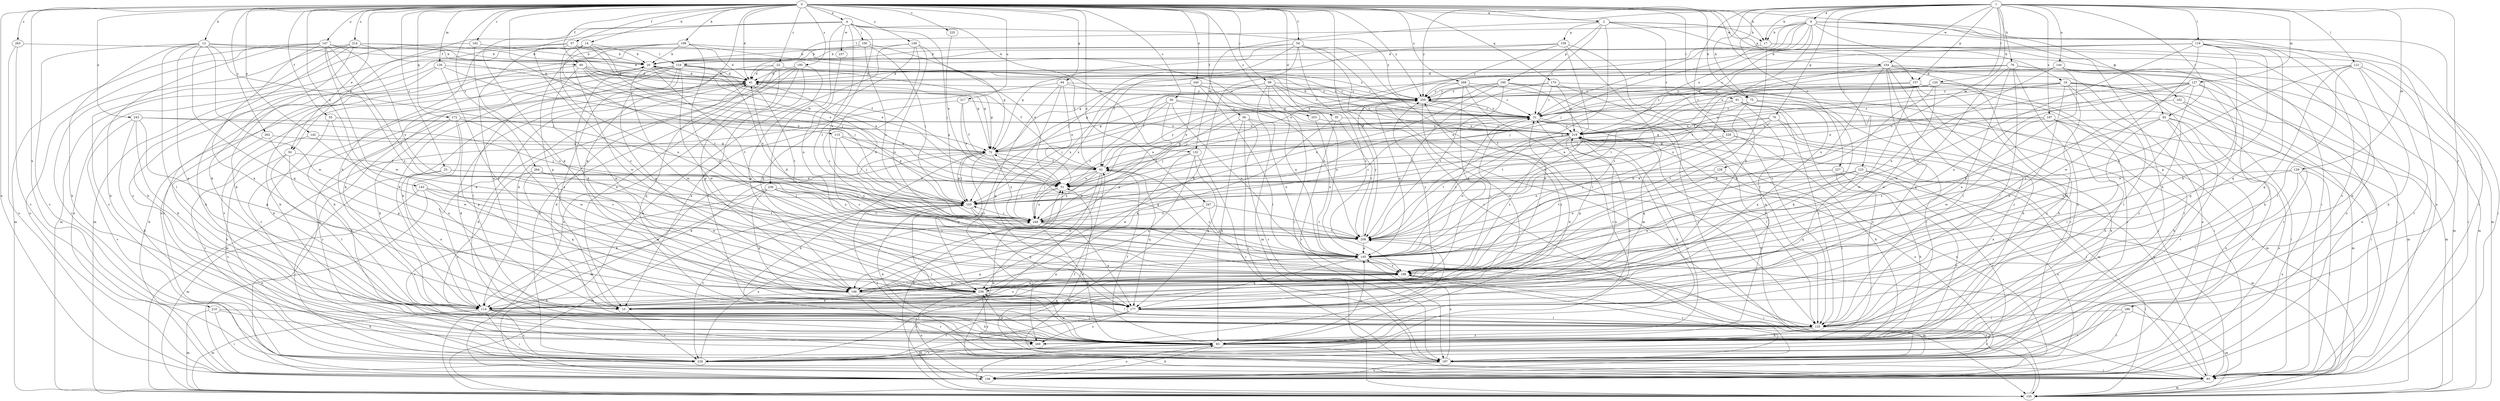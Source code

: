 strict digraph  {
0;
1;
2;
4;
9;
10;
12;
14;
17;
18;
20;
22;
25;
30;
31;
35;
41;
50;
51;
54;
55;
56;
57;
60;
61;
64;
70;
72;
75;
76;
83;
91;
92;
93;
99;
100;
103;
108;
113;
114;
119;
120;
121;
123;
124;
125;
126;
127;
128;
129;
132;
135;
142;
143;
144;
145;
147;
149;
156;
157;
159;
160;
162;
166;
170;
172;
177;
182;
186;
187;
195;
197;
198;
208;
210;
214;
217;
219;
225;
227;
228;
229;
234;
236;
237;
239;
240;
243;
247;
249;
253;
259;
262;
263;
264;
268;
269;
0 -> 2  [label=a];
0 -> 4  [label=a];
0 -> 12  [label=b];
0 -> 14  [label=b];
0 -> 17  [label=b];
0 -> 22  [label=c];
0 -> 25  [label=c];
0 -> 30  [label=c];
0 -> 35  [label=d];
0 -> 41  [label=d];
0 -> 50  [label=e];
0 -> 54  [label=f];
0 -> 55  [label=f];
0 -> 56  [label=f];
0 -> 57  [label=f];
0 -> 60  [label=f];
0 -> 64  [label=g];
0 -> 75  [label=h];
0 -> 91  [label=i];
0 -> 92  [label=i];
0 -> 99  [label=j];
0 -> 108  [label=k];
0 -> 113  [label=k];
0 -> 126  [label=m];
0 -> 142  [label=n];
0 -> 143  [label=n];
0 -> 147  [label=o];
0 -> 149  [label=o];
0 -> 156  [label=o];
0 -> 157  [label=p];
0 -> 170  [label=q];
0 -> 172  [label=q];
0 -> 177  [label=q];
0 -> 182  [label=r];
0 -> 195  [label=s];
0 -> 208  [label=t];
0 -> 210  [label=u];
0 -> 214  [label=u];
0 -> 217  [label=u];
0 -> 225  [label=v];
0 -> 234  [label=w];
0 -> 240  [label=x];
0 -> 243  [label=x];
0 -> 247  [label=x];
0 -> 253  [label=y];
0 -> 259  [label=y];
0 -> 262  [label=z];
0 -> 263  [label=z];
0 -> 264  [label=z];
0 -> 268  [label=z];
1 -> 9  [label=a];
1 -> 17  [label=b];
1 -> 70  [label=g];
1 -> 75  [label=h];
1 -> 76  [label=h];
1 -> 92  [label=i];
1 -> 114  [label=k];
1 -> 119  [label=l];
1 -> 120  [label=l];
1 -> 121  [label=l];
1 -> 123  [label=l];
1 -> 127  [label=m];
1 -> 128  [label=m];
1 -> 129  [label=m];
1 -> 144  [label=n];
1 -> 157  [label=p];
1 -> 186  [label=r];
1 -> 197  [label=s];
1 -> 227  [label=v];
1 -> 234  [label=w];
1 -> 259  [label=y];
2 -> 17  [label=b];
2 -> 31  [label=c];
2 -> 93  [label=i];
2 -> 132  [label=m];
2 -> 159  [label=p];
2 -> 160  [label=p];
2 -> 162  [label=p];
2 -> 208  [label=t];
2 -> 228  [label=v];
4 -> 50  [label=e];
4 -> 100  [label=j];
4 -> 103  [label=j];
4 -> 114  [label=k];
4 -> 132  [label=m];
4 -> 166  [label=p];
4 -> 208  [label=t];
4 -> 236  [label=w];
4 -> 237  [label=w];
4 -> 249  [label=x];
4 -> 259  [label=y];
9 -> 17  [label=b];
9 -> 18  [label=b];
9 -> 31  [label=c];
9 -> 41  [label=d];
9 -> 51  [label=e];
9 -> 83  [label=h];
9 -> 93  [label=i];
9 -> 103  [label=j];
9 -> 124  [label=l];
9 -> 156  [label=o];
9 -> 208  [label=t];
9 -> 219  [label=u];
9 -> 229  [label=v];
10 -> 229  [label=v];
12 -> 10  [label=a];
12 -> 60  [label=f];
12 -> 83  [label=h];
12 -> 103  [label=j];
12 -> 124  [label=l];
12 -> 125  [label=l];
12 -> 177  [label=q];
12 -> 229  [label=v];
12 -> 239  [label=w];
14 -> 10  [label=a];
14 -> 20  [label=b];
14 -> 61  [label=f];
14 -> 103  [label=j];
14 -> 145  [label=n];
14 -> 208  [label=t];
17 -> 20  [label=b];
17 -> 135  [label=m];
17 -> 156  [label=o];
17 -> 198  [label=s];
18 -> 10  [label=a];
18 -> 31  [label=c];
18 -> 61  [label=f];
18 -> 103  [label=j];
18 -> 125  [label=l];
18 -> 135  [label=m];
18 -> 177  [label=q];
18 -> 187  [label=r];
18 -> 259  [label=y];
18 -> 269  [label=z];
20 -> 41  [label=d];
20 -> 72  [label=g];
20 -> 114  [label=k];
20 -> 208  [label=t];
20 -> 239  [label=w];
22 -> 10  [label=a];
22 -> 31  [label=c];
22 -> 41  [label=d];
22 -> 114  [label=k];
22 -> 156  [label=o];
22 -> 166  [label=p];
22 -> 259  [label=y];
25 -> 10  [label=a];
25 -> 51  [label=e];
25 -> 93  [label=i];
25 -> 249  [label=x];
30 -> 31  [label=c];
30 -> 72  [label=g];
30 -> 145  [label=n];
30 -> 166  [label=p];
30 -> 219  [label=u];
30 -> 249  [label=x];
31 -> 20  [label=b];
31 -> 103  [label=j];
31 -> 125  [label=l];
31 -> 135  [label=m];
31 -> 177  [label=q];
31 -> 219  [label=u];
31 -> 259  [label=y];
35 -> 114  [label=k];
35 -> 187  [label=r];
35 -> 208  [label=t];
35 -> 219  [label=u];
41 -> 20  [label=b];
41 -> 72  [label=g];
41 -> 114  [label=k];
41 -> 177  [label=q];
41 -> 208  [label=t];
41 -> 229  [label=v];
41 -> 259  [label=y];
50 -> 61  [label=f];
50 -> 114  [label=k];
50 -> 125  [label=l];
50 -> 229  [label=v];
51 -> 103  [label=j];
51 -> 249  [label=x];
54 -> 20  [label=b];
54 -> 72  [label=g];
54 -> 103  [label=j];
54 -> 114  [label=k];
54 -> 125  [label=l];
54 -> 135  [label=m];
54 -> 187  [label=r];
54 -> 198  [label=s];
55 -> 72  [label=g];
55 -> 114  [label=k];
55 -> 219  [label=u];
55 -> 239  [label=w];
56 -> 51  [label=e];
56 -> 83  [label=h];
56 -> 93  [label=i];
56 -> 145  [label=n];
56 -> 187  [label=r];
56 -> 219  [label=u];
57 -> 20  [label=b];
57 -> 41  [label=d];
57 -> 51  [label=e];
57 -> 156  [label=o];
57 -> 198  [label=s];
57 -> 269  [label=z];
60 -> 41  [label=d];
60 -> 51  [label=e];
60 -> 72  [label=g];
60 -> 103  [label=j];
60 -> 187  [label=r];
60 -> 239  [label=w];
60 -> 259  [label=y];
61 -> 51  [label=e];
61 -> 103  [label=j];
61 -> 177  [label=q];
61 -> 198  [label=s];
61 -> 229  [label=v];
61 -> 239  [label=w];
61 -> 249  [label=x];
61 -> 259  [label=y];
64 -> 10  [label=a];
64 -> 51  [label=e];
64 -> 177  [label=q];
64 -> 208  [label=t];
64 -> 259  [label=y];
64 -> 269  [label=z];
70 -> 51  [label=e];
70 -> 72  [label=g];
70 -> 83  [label=h];
70 -> 125  [label=l];
70 -> 208  [label=t];
70 -> 219  [label=u];
72 -> 61  [label=f];
72 -> 83  [label=h];
72 -> 103  [label=j];
72 -> 114  [label=k];
72 -> 135  [label=m];
72 -> 239  [label=w];
72 -> 249  [label=x];
75 -> 10  [label=a];
75 -> 31  [label=c];
75 -> 93  [label=i];
75 -> 114  [label=k];
75 -> 145  [label=n];
75 -> 219  [label=u];
76 -> 10  [label=a];
76 -> 41  [label=d];
76 -> 83  [label=h];
76 -> 93  [label=i];
76 -> 103  [label=j];
76 -> 125  [label=l];
76 -> 156  [label=o];
76 -> 219  [label=u];
76 -> 239  [label=w];
83 -> 20  [label=b];
83 -> 31  [label=c];
83 -> 41  [label=d];
83 -> 61  [label=f];
83 -> 103  [label=j];
83 -> 145  [label=n];
83 -> 156  [label=o];
83 -> 187  [label=r];
83 -> 229  [label=v];
83 -> 239  [label=w];
91 -> 31  [label=c];
91 -> 125  [label=l];
91 -> 135  [label=m];
91 -> 177  [label=q];
91 -> 208  [label=t];
91 -> 269  [label=z];
92 -> 83  [label=h];
92 -> 125  [label=l];
92 -> 156  [label=o];
92 -> 187  [label=r];
92 -> 198  [label=s];
92 -> 219  [label=u];
92 -> 229  [label=v];
93 -> 51  [label=e];
93 -> 61  [label=f];
93 -> 135  [label=m];
93 -> 208  [label=t];
93 -> 219  [label=u];
99 -> 31  [label=c];
99 -> 61  [label=f];
99 -> 135  [label=m];
99 -> 145  [label=n];
99 -> 187  [label=r];
99 -> 219  [label=u];
99 -> 249  [label=x];
99 -> 259  [label=y];
100 -> 20  [label=b];
100 -> 51  [label=e];
100 -> 103  [label=j];
100 -> 156  [label=o];
100 -> 249  [label=x];
103 -> 72  [label=g];
103 -> 83  [label=h];
103 -> 135  [label=m];
103 -> 177  [label=q];
103 -> 187  [label=r];
103 -> 229  [label=v];
103 -> 249  [label=x];
108 -> 20  [label=b];
108 -> 61  [label=f];
108 -> 135  [label=m];
108 -> 166  [label=p];
108 -> 198  [label=s];
108 -> 219  [label=u];
108 -> 239  [label=w];
113 -> 51  [label=e];
113 -> 72  [label=g];
113 -> 103  [label=j];
113 -> 198  [label=s];
114 -> 83  [label=h];
114 -> 93  [label=i];
114 -> 125  [label=l];
114 -> 135  [label=m];
114 -> 198  [label=s];
114 -> 229  [label=v];
114 -> 269  [label=z];
119 -> 20  [label=b];
119 -> 31  [label=c];
119 -> 83  [label=h];
119 -> 93  [label=i];
119 -> 114  [label=k];
119 -> 166  [label=p];
119 -> 177  [label=q];
119 -> 198  [label=s];
119 -> 219  [label=u];
119 -> 239  [label=w];
120 -> 51  [label=e];
120 -> 83  [label=h];
120 -> 135  [label=m];
120 -> 198  [label=s];
120 -> 239  [label=w];
120 -> 249  [label=x];
120 -> 259  [label=y];
121 -> 41  [label=d];
121 -> 83  [label=h];
121 -> 93  [label=i];
121 -> 125  [label=l];
121 -> 145  [label=n];
121 -> 177  [label=q];
121 -> 187  [label=r];
123 -> 51  [label=e];
123 -> 145  [label=n];
123 -> 156  [label=o];
123 -> 177  [label=q];
123 -> 229  [label=v];
123 -> 239  [label=w];
124 -> 10  [label=a];
124 -> 31  [label=c];
124 -> 41  [label=d];
124 -> 61  [label=f];
124 -> 83  [label=h];
124 -> 114  [label=k];
124 -> 125  [label=l];
124 -> 166  [label=p];
124 -> 229  [label=v];
124 -> 239  [label=w];
124 -> 249  [label=x];
125 -> 41  [label=d];
125 -> 83  [label=h];
125 -> 187  [label=r];
125 -> 269  [label=z];
126 -> 41  [label=d];
126 -> 51  [label=e];
126 -> 83  [label=h];
126 -> 114  [label=k];
126 -> 166  [label=p];
127 -> 10  [label=a];
127 -> 51  [label=e];
127 -> 93  [label=i];
127 -> 145  [label=n];
127 -> 177  [label=q];
127 -> 198  [label=s];
127 -> 249  [label=x];
127 -> 259  [label=y];
128 -> 51  [label=e];
128 -> 125  [label=l];
128 -> 208  [label=t];
129 -> 10  [label=a];
129 -> 51  [label=e];
129 -> 93  [label=i];
129 -> 125  [label=l];
129 -> 156  [label=o];
132 -> 10  [label=a];
132 -> 61  [label=f];
132 -> 177  [label=q];
132 -> 187  [label=r];
132 -> 239  [label=w];
135 -> 83  [label=h];
135 -> 198  [label=s];
142 -> 72  [label=g];
142 -> 198  [label=s];
142 -> 229  [label=v];
143 -> 103  [label=j];
143 -> 135  [label=m];
143 -> 156  [label=o];
143 -> 208  [label=t];
143 -> 239  [label=w];
144 -> 41  [label=d];
144 -> 72  [label=g];
144 -> 83  [label=h];
144 -> 135  [label=m];
144 -> 145  [label=n];
144 -> 166  [label=p];
145 -> 31  [label=c];
145 -> 41  [label=d];
145 -> 72  [label=g];
145 -> 93  [label=i];
145 -> 166  [label=p];
145 -> 177  [label=q];
145 -> 198  [label=s];
147 -> 10  [label=a];
147 -> 20  [label=b];
147 -> 83  [label=h];
147 -> 135  [label=m];
147 -> 156  [label=o];
147 -> 198  [label=s];
147 -> 208  [label=t];
147 -> 239  [label=w];
147 -> 249  [label=x];
149 -> 20  [label=b];
149 -> 72  [label=g];
149 -> 145  [label=n];
149 -> 156  [label=o];
149 -> 177  [label=q];
149 -> 198  [label=s];
156 -> 20  [label=b];
156 -> 51  [label=e];
156 -> 83  [label=h];
156 -> 219  [label=u];
157 -> 31  [label=c];
157 -> 83  [label=h];
157 -> 187  [label=r];
157 -> 239  [label=w];
157 -> 259  [label=y];
157 -> 269  [label=z];
159 -> 20  [label=b];
159 -> 61  [label=f];
159 -> 125  [label=l];
159 -> 198  [label=s];
159 -> 219  [label=u];
159 -> 259  [label=y];
160 -> 51  [label=e];
160 -> 93  [label=i];
160 -> 103  [label=j];
160 -> 145  [label=n];
160 -> 187  [label=r];
160 -> 208  [label=t];
160 -> 249  [label=x];
160 -> 259  [label=y];
162 -> 31  [label=c];
162 -> 93  [label=i];
162 -> 135  [label=m];
166 -> 20  [label=b];
166 -> 31  [label=c];
166 -> 114  [label=k];
166 -> 145  [label=n];
166 -> 177  [label=q];
166 -> 187  [label=r];
170 -> 31  [label=c];
170 -> 83  [label=h];
170 -> 93  [label=i];
170 -> 208  [label=t];
170 -> 219  [label=u];
170 -> 259  [label=y];
172 -> 10  [label=a];
172 -> 114  [label=k];
172 -> 166  [label=p];
172 -> 187  [label=r];
172 -> 219  [label=u];
172 -> 239  [label=w];
177 -> 125  [label=l];
177 -> 135  [label=m];
177 -> 219  [label=u];
177 -> 229  [label=v];
177 -> 259  [label=y];
177 -> 269  [label=z];
182 -> 20  [label=b];
182 -> 135  [label=m];
182 -> 198  [label=s];
186 -> 125  [label=l];
186 -> 135  [label=m];
186 -> 187  [label=r];
186 -> 229  [label=v];
187 -> 41  [label=d];
187 -> 51  [label=e];
187 -> 93  [label=i];
187 -> 145  [label=n];
187 -> 156  [label=o];
187 -> 219  [label=u];
195 -> 41  [label=d];
195 -> 114  [label=k];
195 -> 125  [label=l];
195 -> 156  [label=o];
195 -> 166  [label=p];
195 -> 229  [label=v];
197 -> 61  [label=f];
197 -> 83  [label=h];
197 -> 93  [label=i];
197 -> 156  [label=o];
197 -> 219  [label=u];
197 -> 239  [label=w];
198 -> 31  [label=c];
198 -> 135  [label=m];
198 -> 166  [label=p];
198 -> 187  [label=r];
198 -> 239  [label=w];
198 -> 259  [label=y];
208 -> 145  [label=n];
208 -> 259  [label=y];
210 -> 83  [label=h];
210 -> 93  [label=i];
210 -> 125  [label=l];
210 -> 135  [label=m];
214 -> 20  [label=b];
214 -> 41  [label=d];
214 -> 51  [label=e];
214 -> 83  [label=h];
214 -> 93  [label=i];
214 -> 114  [label=k];
214 -> 229  [label=v];
217 -> 31  [label=c];
217 -> 51  [label=e];
217 -> 61  [label=f];
217 -> 135  [label=m];
219 -> 72  [label=g];
219 -> 83  [label=h];
219 -> 93  [label=i];
219 -> 145  [label=n];
219 -> 156  [label=o];
219 -> 166  [label=p];
219 -> 198  [label=s];
219 -> 208  [label=t];
219 -> 229  [label=v];
225 -> 51  [label=e];
227 -> 51  [label=e];
227 -> 83  [label=h];
227 -> 103  [label=j];
227 -> 135  [label=m];
227 -> 229  [label=v];
228 -> 72  [label=g];
228 -> 83  [label=h];
228 -> 125  [label=l];
228 -> 145  [label=n];
229 -> 208  [label=t];
229 -> 249  [label=x];
234 -> 41  [label=d];
234 -> 72  [label=g];
234 -> 125  [label=l];
234 -> 135  [label=m];
234 -> 156  [label=o];
234 -> 166  [label=p];
234 -> 177  [label=q];
234 -> 187  [label=r];
234 -> 208  [label=t];
234 -> 269  [label=z];
236 -> 103  [label=j];
236 -> 114  [label=k];
236 -> 177  [label=q];
236 -> 187  [label=r];
236 -> 198  [label=s];
236 -> 208  [label=t];
236 -> 249  [label=x];
237 -> 145  [label=n];
239 -> 10  [label=a];
239 -> 125  [label=l];
239 -> 156  [label=o];
239 -> 187  [label=r];
240 -> 125  [label=l];
240 -> 145  [label=n];
240 -> 166  [label=p];
240 -> 249  [label=x];
240 -> 259  [label=y];
243 -> 83  [label=h];
243 -> 103  [label=j];
243 -> 114  [label=k];
243 -> 166  [label=p];
243 -> 219  [label=u];
243 -> 229  [label=v];
247 -> 135  [label=m];
247 -> 145  [label=n];
247 -> 208  [label=t];
247 -> 249  [label=x];
249 -> 31  [label=c];
249 -> 41  [label=d];
249 -> 83  [label=h];
249 -> 103  [label=j];
249 -> 177  [label=q];
249 -> 208  [label=t];
253 -> 145  [label=n];
253 -> 219  [label=u];
259 -> 31  [label=c];
259 -> 83  [label=h];
259 -> 103  [label=j];
259 -> 145  [label=n];
259 -> 239  [label=w];
262 -> 72  [label=g];
262 -> 83  [label=h];
262 -> 166  [label=p];
263 -> 20  [label=b];
263 -> 156  [label=o];
263 -> 229  [label=v];
264 -> 51  [label=e];
264 -> 177  [label=q];
264 -> 239  [label=w];
264 -> 269  [label=z];
268 -> 31  [label=c];
268 -> 72  [label=g];
268 -> 187  [label=r];
268 -> 198  [label=s];
268 -> 229  [label=v];
268 -> 259  [label=y];
269 -> 239  [label=w];
}
